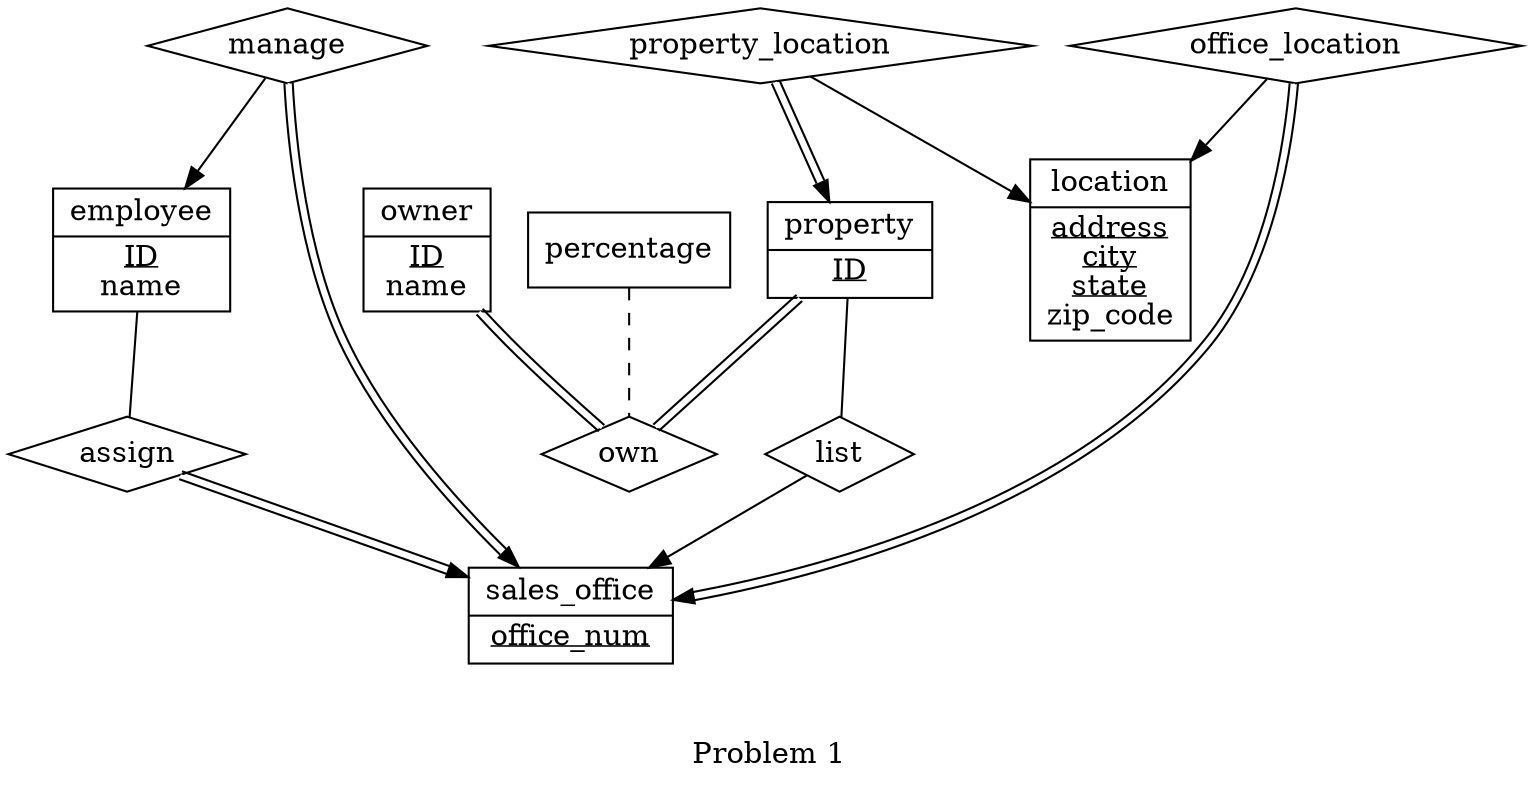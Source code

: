 graph {
    label="\n\n Problem 1"
 
	{ node[shape="record"]
	employee
	[label=<{employee|<u>ID</u><br/>name}>]
	sales_office 
	[label=<{sales_office|<u>office_num</u>}>]
	property 
	[label=<{property|<u>ID</u>}>]
	location 
	[label=<{location|<u>address</u><br/><u>city</u><br/><u>state</u><br/>zip_code}>]
	owner 
	[label=<{owner|<u>ID</u><br/>name}>, pos="10,10"]
	}
    { node[shape="diamond"]
	assign
	manage
	list
	own
	office_location
	property_location
	}
    { node[shape="box"]
	percentage
	}
 
	{ edge[dir=none]
	property -- list
	employee -- assign
	}
	{ edge[dir=forward]
	manage -- employee
	list -- sales_office
	office_location -- location 
	property_location -- location 
	}
	{ edge[dir=forward, color="black:white:black"]
	assign -- sales_office
	office_location -- sales_office
	property_location -- property 
	manage -- sales_office
	}
	{ edge[color="black:white:black"]
	owner -- own
	property -- own
	}
	{ edge[style="dashed"]
	percentage -- own
	}
	{ edge[]
	}
	{ edge[style=invis]
	}
}
